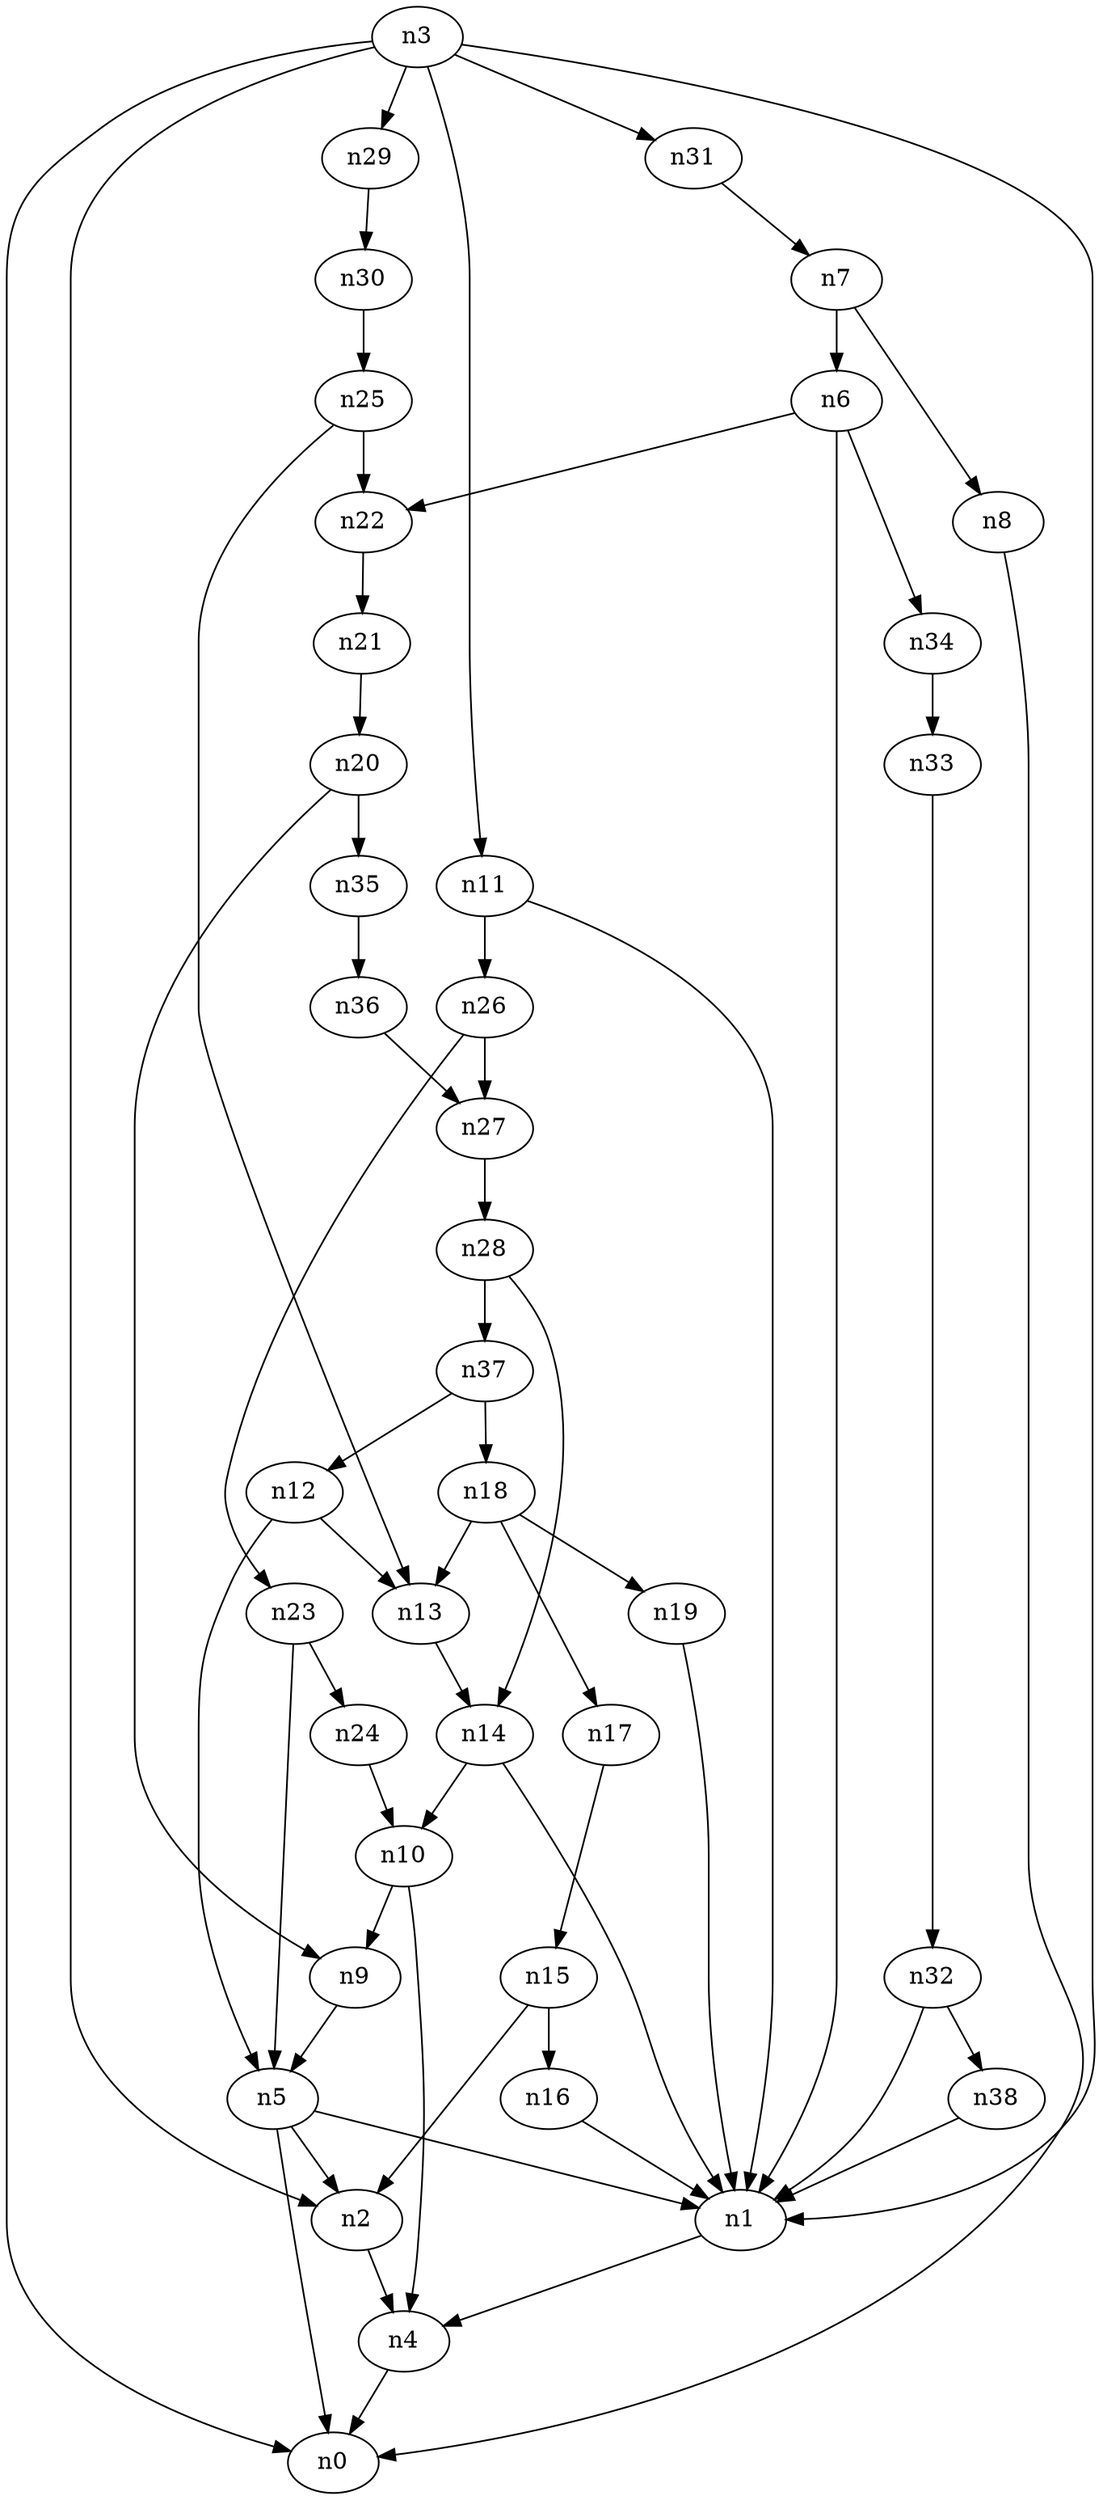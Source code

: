 digraph G {
	n1 -> n4	 [_graphml_id=e4];
	n2 -> n4	 [_graphml_id=e7];
	n3 -> n0	 [_graphml_id=e0];
	n3 -> n1	 [_graphml_id=e3];
	n3 -> n2	 [_graphml_id=e6];
	n3 -> n11	 [_graphml_id=e17];
	n3 -> n29	 [_graphml_id=e44];
	n3 -> n31	 [_graphml_id=e47];
	n4 -> n0	 [_graphml_id=e1];
	n5 -> n0	 [_graphml_id=e2];
	n5 -> n1	 [_graphml_id=e5];
	n5 -> n2	 [_graphml_id=e8];
	n6 -> n1	 [_graphml_id=e9];
	n6 -> n22	 [_graphml_id=e33];
	n6 -> n34	 [_graphml_id=e53];
	n7 -> n6	 [_graphml_id=e10];
	n7 -> n8	 [_graphml_id=e11];
	n8 -> n0	 [_graphml_id=e12];
	n9 -> n5	 [_graphml_id=e13];
	n10 -> n4	 [_graphml_id=e15];
	n10 -> n9	 [_graphml_id=e14];
	n11 -> n1	 [_graphml_id=e16];
	n11 -> n26	 [_graphml_id=e49];
	n12 -> n5	 [_graphml_id=e18];
	n12 -> n13	 [_graphml_id=e19];
	n13 -> n14	 [_graphml_id=e20];
	n14 -> n1	 [_graphml_id=e39];
	n14 -> n10	 [_graphml_id=e21];
	n15 -> n2	 [_graphml_id=e22];
	n15 -> n16	 [_graphml_id=e23];
	n16 -> n1	 [_graphml_id=e24];
	n17 -> n15	 [_graphml_id=e25];
	n18 -> n13	 [_graphml_id=e27];
	n18 -> n17	 [_graphml_id=e26];
	n18 -> n19	 [_graphml_id=e29];
	n19 -> n1	 [_graphml_id=e28];
	n20 -> n9	 [_graphml_id=e30];
	n20 -> n35	 [_graphml_id=e54];
	n21 -> n20	 [_graphml_id=e31];
	n22 -> n21	 [_graphml_id=e32];
	n23 -> n5	 [_graphml_id=e34];
	n23 -> n24	 [_graphml_id=e35];
	n24 -> n10	 [_graphml_id=e36];
	n25 -> n13	 [_graphml_id=e37];
	n25 -> n22	 [_graphml_id=e38];
	n26 -> n23	 [_graphml_id=e40];
	n26 -> n27	 [_graphml_id=e41];
	n27 -> n28	 [_graphml_id=e42];
	n28 -> n14	 [_graphml_id=e43];
	n28 -> n37	 [_graphml_id=e58];
	n29 -> n30	 [_graphml_id=e45];
	n30 -> n25	 [_graphml_id=e46];
	n31 -> n7	 [_graphml_id=e48];
	n32 -> n1	 [_graphml_id=e50];
	n32 -> n38	 [_graphml_id=e61];
	n33 -> n32	 [_graphml_id=e51];
	n34 -> n33	 [_graphml_id=e52];
	n35 -> n36	 [_graphml_id=e55];
	n36 -> n27	 [_graphml_id=e56];
	n37 -> n12	 [_graphml_id=e57];
	n37 -> n18	 [_graphml_id=e59];
	n38 -> n1	 [_graphml_id=e60];
}
